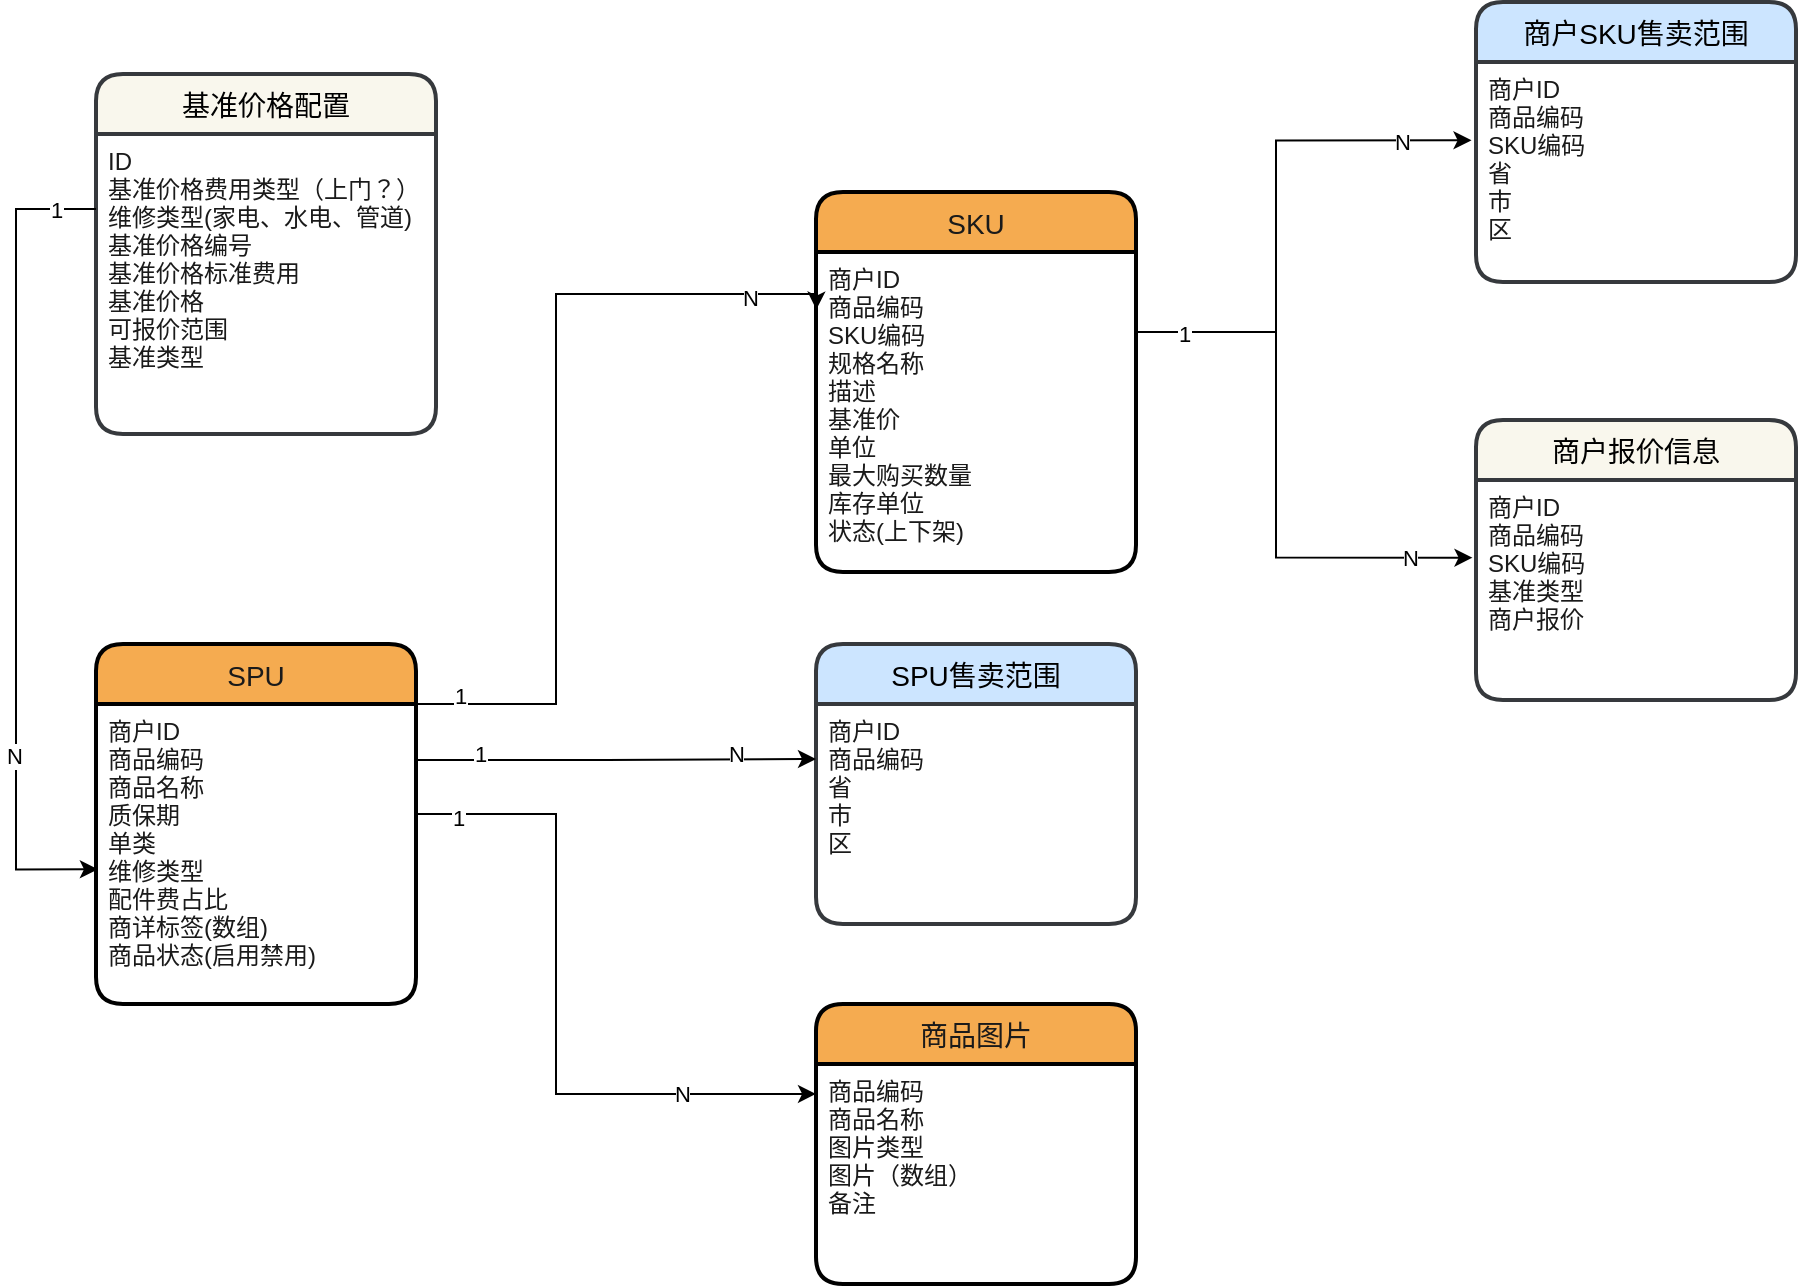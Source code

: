 <mxfile version="20.3.0" type="device" pages="4"><diagram id="4eA18yOJAzaTnLRrQDnt" name="生活服务商品模块设计"><mxGraphModel dx="1865" dy="649" grid="1" gridSize="10" guides="1" tooltips="1" connect="1" arrows="1" fold="1" page="1" pageScale="1" pageWidth="827" pageHeight="1169" math="0" shadow="0"><root><mxCell id="0"/><mxCell id="1" parent="0"/><mxCell id="YLq9Bok6oedn4xh_snuk-3" value="基准价格配置" style="swimlane;childLayout=stackLayout;horizontal=1;startSize=30;horizontalStack=0;rounded=1;fontSize=14;fontStyle=0;strokeWidth=2;resizeParent=0;resizeLast=1;shadow=0;dashed=0;align=center;sketch=0;fillColor=#f9f7ed;movable=1;resizable=1;rotatable=1;deletable=1;editable=1;connectable=1;strokeColor=#36393d;" parent="1" vertex="1"><mxGeometry x="-290" y="560" width="170" height="180" as="geometry"/></mxCell><mxCell id="YLq9Bok6oedn4xh_snuk-4" value="ID&#10;基准价格费用类型（上门？）&#10;维修类型(家电、水电、管道)&#10;基准价格编号&#10;基准价格标准费用&#10;基准价格&#10;可报价范围&#10;基准类型" style="align=left;strokeColor=none;fillColor=none;spacingLeft=4;fontSize=12;verticalAlign=top;resizable=1;rotatable=1;part=1;rounded=0;sketch=0;fontColor=#1A1A1A;movable=1;deletable=1;editable=1;connectable=1;" parent="YLq9Bok6oedn4xh_snuk-3" vertex="1"><mxGeometry y="30" width="170" height="150" as="geometry"/></mxCell><mxCell id="YLq9Bok6oedn4xh_snuk-5" value="SPU售卖范围" style="swimlane;childLayout=stackLayout;horizontal=1;startSize=30;horizontalStack=0;rounded=1;fontSize=14;fontStyle=0;strokeWidth=2;resizeParent=0;resizeLast=1;shadow=0;dashed=0;align=center;sketch=0;fillColor=#cce5ff;movable=1;resizable=1;rotatable=1;deletable=1;editable=1;connectable=1;strokeColor=#36393d;" parent="1" vertex="1"><mxGeometry x="70" y="845" width="160" height="140" as="geometry"/></mxCell><mxCell id="YLq9Bok6oedn4xh_snuk-6" value="商户ID&#10;商品编码&#10;省&#10;市&#10;区&#10;" style="align=left;strokeColor=none;fillColor=none;spacingLeft=4;fontSize=12;verticalAlign=top;resizable=1;rotatable=1;part=1;rounded=0;sketch=0;fontColor=#1A1A1A;movable=1;deletable=1;editable=1;connectable=1;" parent="YLq9Bok6oedn4xh_snuk-5" vertex="1"><mxGeometry y="30" width="160" height="110" as="geometry"/></mxCell><mxCell id="YLq9Bok6oedn4xh_snuk-7" value="商户SKU售卖范围" style="swimlane;childLayout=stackLayout;horizontal=1;startSize=30;horizontalStack=0;rounded=1;fontSize=14;fontStyle=0;strokeWidth=2;resizeParent=0;resizeLast=1;shadow=0;dashed=0;align=center;sketch=0;fillColor=#cce5ff;movable=1;resizable=1;rotatable=1;deletable=1;editable=1;connectable=1;strokeColor=#36393d;" parent="1" vertex="1"><mxGeometry x="400" y="524" width="160" height="140" as="geometry"/></mxCell><mxCell id="YLq9Bok6oedn4xh_snuk-8" value="商户ID&#10;商品编码&#10;SKU编码&#10;省&#10;市&#10;区&#10;" style="align=left;strokeColor=none;fillColor=none;spacingLeft=4;fontSize=12;verticalAlign=top;resizable=1;rotatable=1;part=1;rounded=0;sketch=0;fontColor=#1A1A1A;movable=1;deletable=1;editable=1;connectable=1;" parent="YLq9Bok6oedn4xh_snuk-7" vertex="1"><mxGeometry y="30" width="160" height="110" as="geometry"/></mxCell><mxCell id="YLq9Bok6oedn4xh_snuk-10" value="商户报价信息" style="swimlane;childLayout=stackLayout;horizontal=1;startSize=30;horizontalStack=0;rounded=1;fontSize=14;fontStyle=0;strokeWidth=2;resizeParent=0;resizeLast=1;shadow=0;dashed=0;align=center;sketch=0;fillColor=#f9f7ed;movable=1;resizable=1;rotatable=1;deletable=1;editable=1;connectable=1;strokeColor=#36393d;" parent="1" vertex="1"><mxGeometry x="400" y="733" width="160" height="140" as="geometry"/></mxCell><mxCell id="YLq9Bok6oedn4xh_snuk-11" value="商户ID&#10;商品编码&#10;SKU编码&#10;基准类型 &#10;商户报价" style="align=left;strokeColor=none;fillColor=none;spacingLeft=4;fontSize=12;verticalAlign=top;resizable=1;rotatable=1;part=1;rounded=0;sketch=0;fontColor=#1A1A1A;movable=1;deletable=1;editable=1;connectable=1;" parent="YLq9Bok6oedn4xh_snuk-10" vertex="1"><mxGeometry y="30" width="160" height="110" as="geometry"/></mxCell><mxCell id="YLq9Bok6oedn4xh_snuk-12" value="SKU" style="swimlane;childLayout=stackLayout;horizontal=1;startSize=30;horizontalStack=0;rounded=1;fontSize=14;fontStyle=0;strokeWidth=2;resizeParent=0;resizeLast=1;shadow=0;dashed=0;align=center;sketch=0;fontColor=#1A1A1A;fillColor=#F5AB50;movable=1;resizable=1;rotatable=1;deletable=1;editable=1;connectable=1;" parent="1" vertex="1"><mxGeometry x="70" y="619" width="160" height="190" as="geometry"/></mxCell><mxCell id="YLq9Bok6oedn4xh_snuk-13" value="商户ID&#10;商品编码&#10;SKU编码&#10;规格名称&#10;描述&#10;基准价&#10;单位&#10;最大购买数量&#10;库存单位&#10;状态(上下架)" style="align=left;strokeColor=none;fillColor=none;spacingLeft=4;fontSize=12;verticalAlign=top;resizable=1;rotatable=1;part=1;rounded=0;sketch=0;fontColor=#1A1A1A;movable=1;deletable=1;editable=1;connectable=1;" parent="YLq9Bok6oedn4xh_snuk-12" vertex="1"><mxGeometry y="30" width="160" height="160" as="geometry"/></mxCell><mxCell id="YLq9Bok6oedn4xh_snuk-14" value="SPU" style="swimlane;childLayout=stackLayout;horizontal=1;startSize=30;horizontalStack=0;rounded=1;fontSize=14;fontStyle=0;strokeWidth=2;resizeParent=0;resizeLast=1;shadow=0;dashed=0;align=center;sketch=0;fontColor=#1A1A1A;fillColor=#F5AB50;movable=1;resizable=1;rotatable=1;deletable=1;editable=1;connectable=1;" parent="1" vertex="1"><mxGeometry x="-290" y="845" width="160" height="180" as="geometry"/></mxCell><mxCell id="YLq9Bok6oedn4xh_snuk-15" value="商户ID&#10;商品编码&#10;商品名称&#10;质保期&#10;单类&#10;维修类型&#10;配件费占比&#10;商详标签(数组)&#10;商品状态(启用禁用)" style="align=left;strokeColor=none;fillColor=none;spacingLeft=4;fontSize=12;verticalAlign=top;resizable=1;rotatable=1;part=1;rounded=0;sketch=0;fontColor=#1A1A1A;movable=1;deletable=1;editable=1;connectable=1;" parent="YLq9Bok6oedn4xh_snuk-14" vertex="1"><mxGeometry y="30" width="160" height="150" as="geometry"/></mxCell><mxCell id="YLq9Bok6oedn4xh_snuk-16" value="商品图片" style="swimlane;childLayout=stackLayout;horizontal=1;startSize=30;horizontalStack=0;rounded=1;fontSize=14;fontStyle=0;strokeWidth=2;resizeParent=0;resizeLast=1;shadow=0;dashed=0;align=center;sketch=0;fontColor=#1A1A1A;fillColor=#F5AB50;movable=1;resizable=1;rotatable=1;deletable=1;editable=1;connectable=1;" parent="1" vertex="1"><mxGeometry x="70" y="1025" width="160" height="140" as="geometry"/></mxCell><mxCell id="YLq9Bok6oedn4xh_snuk-17" value="商品编码&#10;商品名称&#10;图片类型&#10;图片（数组）&#10;备注" style="align=left;strokeColor=none;fillColor=none;spacingLeft=4;fontSize=12;verticalAlign=top;resizable=1;rotatable=1;part=1;rounded=0;sketch=0;fontColor=#1A1A1A;movable=1;deletable=1;editable=1;connectable=1;" parent="YLq9Bok6oedn4xh_snuk-16" vertex="1"><mxGeometry y="30" width="160" height="110" as="geometry"/></mxCell><mxCell id="i-9-nmk3uhuRLGRJgmlJ-7" value="1" style="edgeStyle=orthogonalEdgeStyle;rounded=0;orthogonalLoop=1;jettySize=auto;html=1;exitX=0;exitY=0.25;exitDx=0;exitDy=0;entryX=0.006;entryY=0.551;entryDx=0;entryDy=0;entryPerimeter=0;" parent="1" source="YLq9Bok6oedn4xh_snuk-4" target="YLq9Bok6oedn4xh_snuk-15" edge="1"><mxGeometry x="-0.903" relative="1" as="geometry"><Array as="points"><mxPoint x="-330" y="628"/><mxPoint x="-330" y="958"/></Array><mxPoint as="offset"/></mxGeometry></mxCell><mxCell id="i-9-nmk3uhuRLGRJgmlJ-19" value="N" style="edgeLabel;html=1;align=center;verticalAlign=middle;resizable=0;points=[];" parent="i-9-nmk3uhuRLGRJgmlJ-7" vertex="1" connectable="0"><mxGeometry x="0.522" y="-1" relative="1" as="geometry"><mxPoint as="offset"/></mxGeometry></mxCell><mxCell id="i-9-nmk3uhuRLGRJgmlJ-13" style="edgeStyle=orthogonalEdgeStyle;rounded=0;orthogonalLoop=1;jettySize=auto;html=1;exitX=1;exitY=0.25;exitDx=0;exitDy=0;entryX=0;entryY=0.25;entryDx=0;entryDy=0;" parent="1" source="YLq9Bok6oedn4xh_snuk-15" target="YLq9Bok6oedn4xh_snuk-6" edge="1"><mxGeometry relative="1" as="geometry"><Array as="points"><mxPoint x="-130" y="903"/><mxPoint x="-35" y="903"/></Array></mxGeometry></mxCell><mxCell id="i-9-nmk3uhuRLGRJgmlJ-21" value="1" style="edgeLabel;html=1;align=center;verticalAlign=middle;resizable=0;points=[];" parent="i-9-nmk3uhuRLGRJgmlJ-13" vertex="1" connectable="0"><mxGeometry x="-0.61" y="3" relative="1" as="geometry"><mxPoint as="offset"/></mxGeometry></mxCell><mxCell id="i-9-nmk3uhuRLGRJgmlJ-24" value="N" style="edgeLabel;html=1;align=center;verticalAlign=middle;resizable=0;points=[];" parent="i-9-nmk3uhuRLGRJgmlJ-13" vertex="1" connectable="0"><mxGeometry x="0.613" y="3" relative="1" as="geometry"><mxPoint as="offset"/></mxGeometry></mxCell><mxCell id="i-9-nmk3uhuRLGRJgmlJ-14" style="edgeStyle=orthogonalEdgeStyle;rounded=0;orthogonalLoop=1;jettySize=auto;html=1;exitX=1;exitY=0.25;exitDx=0;exitDy=0;entryX=0;entryY=0.136;entryDx=0;entryDy=0;entryPerimeter=0;" parent="1" source="YLq9Bok6oedn4xh_snuk-15" target="YLq9Bok6oedn4xh_snuk-17" edge="1"><mxGeometry relative="1" as="geometry"><mxPoint x="20" y="1070" as="targetPoint"/><Array as="points"><mxPoint x="-130" y="930"/><mxPoint x="-60" y="930"/><mxPoint x="-60" y="1070"/></Array></mxGeometry></mxCell><mxCell id="i-9-nmk3uhuRLGRJgmlJ-22" value="1" style="edgeLabel;html=1;align=center;verticalAlign=middle;resizable=0;points=[];" parent="i-9-nmk3uhuRLGRJgmlJ-14" vertex="1" connectable="0"><mxGeometry x="-0.786" y="-2" relative="1" as="geometry"><mxPoint as="offset"/></mxGeometry></mxCell><mxCell id="i-9-nmk3uhuRLGRJgmlJ-25" value="N" style="edgeLabel;html=1;align=center;verticalAlign=middle;resizable=0;points=[];" parent="i-9-nmk3uhuRLGRJgmlJ-14" vertex="1" connectable="0"><mxGeometry x="0.75" relative="1" as="geometry"><mxPoint x="-23" as="offset"/></mxGeometry></mxCell><mxCell id="i-9-nmk3uhuRLGRJgmlJ-15" style="edgeStyle=orthogonalEdgeStyle;rounded=0;orthogonalLoop=1;jettySize=auto;html=1;exitX=1;exitY=0;exitDx=0;exitDy=0;entryX=0.001;entryY=0.18;entryDx=0;entryDy=0;entryPerimeter=0;" parent="1" source="YLq9Bok6oedn4xh_snuk-15" target="YLq9Bok6oedn4xh_snuk-13" edge="1"><mxGeometry relative="1" as="geometry"><Array as="points"><mxPoint x="-60" y="875"/><mxPoint x="-60" y="670"/><mxPoint x="70" y="670"/></Array></mxGeometry></mxCell><mxCell id="i-9-nmk3uhuRLGRJgmlJ-20" value="1" style="edgeLabel;html=1;align=center;verticalAlign=middle;resizable=0;points=[];" parent="i-9-nmk3uhuRLGRJgmlJ-15" vertex="1" connectable="0"><mxGeometry x="-0.895" y="4" relative="1" as="geometry"><mxPoint as="offset"/></mxGeometry></mxCell><mxCell id="i-9-nmk3uhuRLGRJgmlJ-23" value="N" style="edgeLabel;html=1;align=center;verticalAlign=middle;resizable=0;points=[];" parent="i-9-nmk3uhuRLGRJgmlJ-15" vertex="1" connectable="0"><mxGeometry x="0.799" y="-2" relative="1" as="geometry"><mxPoint as="offset"/></mxGeometry></mxCell><mxCell id="i-9-nmk3uhuRLGRJgmlJ-16" style="edgeStyle=orthogonalEdgeStyle;rounded=0;orthogonalLoop=1;jettySize=auto;html=1;exitX=1;exitY=0.25;exitDx=0;exitDy=0;entryX=-0.014;entryY=0.356;entryDx=0;entryDy=0;entryPerimeter=0;" parent="1" source="YLq9Bok6oedn4xh_snuk-13" target="YLq9Bok6oedn4xh_snuk-8" edge="1"><mxGeometry relative="1" as="geometry"><Array as="points"><mxPoint x="300" y="689"/><mxPoint x="300" y="594"/></Array></mxGeometry></mxCell><mxCell id="i-9-nmk3uhuRLGRJgmlJ-27" value="N" style="edgeLabel;html=1;align=center;verticalAlign=middle;resizable=0;points=[];" parent="i-9-nmk3uhuRLGRJgmlJ-16" vertex="1" connectable="0"><mxGeometry x="0.739" y="-1" relative="1" as="geometry"><mxPoint as="offset"/></mxGeometry></mxCell><mxCell id="i-9-nmk3uhuRLGRJgmlJ-18" style="edgeStyle=orthogonalEdgeStyle;rounded=0;orthogonalLoop=1;jettySize=auto;html=1;exitX=1;exitY=0.25;exitDx=0;exitDy=0;entryX=-0.011;entryY=0.353;entryDx=0;entryDy=0;entryPerimeter=0;" parent="1" source="YLq9Bok6oedn4xh_snuk-13" target="YLq9Bok6oedn4xh_snuk-11" edge="1"><mxGeometry relative="1" as="geometry"><Array as="points"><mxPoint x="300" y="689"/><mxPoint x="300" y="802"/></Array></mxGeometry></mxCell><mxCell id="i-9-nmk3uhuRLGRJgmlJ-26" value="1" style="edgeLabel;html=1;align=center;verticalAlign=middle;resizable=0;points=[];" parent="i-9-nmk3uhuRLGRJgmlJ-18" vertex="1" connectable="0"><mxGeometry x="-0.834" y="-1" relative="1" as="geometry"><mxPoint as="offset"/></mxGeometry></mxCell><mxCell id="i-9-nmk3uhuRLGRJgmlJ-28" value="N" style="edgeLabel;html=1;align=center;verticalAlign=middle;resizable=0;points=[];" parent="i-9-nmk3uhuRLGRJgmlJ-18" vertex="1" connectable="0"><mxGeometry x="0.78" relative="1" as="geometry"><mxPoint as="offset"/></mxGeometry></mxCell></root></mxGraphModel></diagram><diagram id="y1qOaA6OJ1FWMhyrmOLN" name="生活服务-维修商品模型"><mxGraphModel dx="1865" dy="649" grid="1" gridSize="10" guides="1" tooltips="1" connect="1" arrows="1" fold="1" page="1" pageScale="1" pageWidth="827" pageHeight="1169" math="0" shadow="0"><root><mxCell id="AGlDrNTDwL8s45p533-H-0"/><mxCell id="AGlDrNTDwL8s45p533-H-1" parent="AGlDrNTDwL8s45p533-H-0"/><mxCell id="F3sWyR2he8K5u00s9LFZ-28" value="" style="rounded=0;whiteSpace=wrap;html=1;fillColor=#eeeeee;strokeColor=#36393d;" parent="AGlDrNTDwL8s45p533-H-1" vertex="1"><mxGeometry x="-150" y="760" width="990" height="540" as="geometry"/></mxCell><mxCell id="F3sWyR2he8K5u00s9LFZ-24" value="" style="rounded=1;whiteSpace=wrap;html=1;fillColor=#d5e8d4;strokeColor=#82b366;" parent="AGlDrNTDwL8s45p533-H-1" vertex="1"><mxGeometry x="580" y="810" width="220" height="460" as="geometry"/></mxCell><mxCell id="F3sWyR2he8K5u00s9LFZ-23" value="" style="rounded=1;whiteSpace=wrap;html=1;fillColor=#dae8fc;strokeColor=#6c8ebf;" parent="AGlDrNTDwL8s45p533-H-1" vertex="1"><mxGeometry x="-100" y="1070" width="650" height="200" as="geometry"/></mxCell><mxCell id="F3sWyR2he8K5u00s9LFZ-22" value="" style="rounded=1;whiteSpace=wrap;html=1;fillColor=#ffe6cc;strokeColor=#d79b00;arcSize=11;" parent="AGlDrNTDwL8s45p533-H-1" vertex="1"><mxGeometry x="-100" y="810" width="650" height="240" as="geometry"/></mxCell><mxCell id="F3sWyR2he8K5u00s9LFZ-0" value="基准价格配置" style="swimlane;childLayout=stackLayout;horizontal=1;startSize=30;horizontalStack=0;rounded=1;fontSize=14;fontStyle=0;strokeWidth=2;resizeParent=0;resizeLast=1;shadow=0;dashed=0;align=center;sketch=0;fillColor=#f9f7ed;movable=1;resizable=1;rotatable=1;deletable=1;editable=1;connectable=1;strokeColor=#36393d;" parent="AGlDrNTDwL8s45p533-H-1" vertex="1"><mxGeometry x="610" y="860" width="170" height="180" as="geometry"/></mxCell><mxCell id="F3sWyR2he8K5u00s9LFZ-1" value="ID&#10;基准价格费用类型（上门）&#10;维修类型(家电、水电、管道)&#10;基准价格编号&#10;基准价格标准费用&#10;基准价格&#10;可报价范围&#10;基准类型" style="align=left;strokeColor=none;fillColor=none;spacingLeft=4;fontSize=12;verticalAlign=top;resizable=1;rotatable=1;part=1;rounded=0;sketch=0;fontColor=#1A1A1A;movable=1;deletable=1;editable=1;connectable=1;" parent="F3sWyR2he8K5u00s9LFZ-0" vertex="1"><mxGeometry y="30" width="170" height="150" as="geometry"/></mxCell><mxCell id="F3sWyR2he8K5u00s9LFZ-2" value="SPU售卖范围" style="swimlane;childLayout=stackLayout;horizontal=1;startSize=30;horizontalStack=0;rounded=1;fontSize=14;fontStyle=0;strokeWidth=2;resizeParent=0;resizeLast=1;shadow=0;dashed=0;align=center;sketch=0;fillColor=#cce5ff;movable=1;resizable=1;rotatable=1;deletable=1;editable=1;connectable=1;strokeColor=#36393d;" parent="AGlDrNTDwL8s45p533-H-1" vertex="1"><mxGeometry x="30" y="1100" width="160" height="140" as="geometry"/></mxCell><mxCell id="F3sWyR2he8K5u00s9LFZ-3" value="商户ID&#10;商品编码&#10;省&#10;市&#10;区&#10;" style="align=left;strokeColor=none;fillColor=none;spacingLeft=4;fontSize=12;verticalAlign=top;resizable=1;rotatable=1;part=1;rounded=0;sketch=0;fontColor=#1A1A1A;movable=1;deletable=1;editable=1;connectable=1;" parent="F3sWyR2he8K5u00s9LFZ-2" vertex="1"><mxGeometry y="30" width="160" height="110" as="geometry"/></mxCell><mxCell id="F3sWyR2he8K5u00s9LFZ-4" value="商户SKU售卖范围" style="swimlane;childLayout=stackLayout;horizontal=1;startSize=30;horizontalStack=0;rounded=1;fontSize=14;fontStyle=0;strokeWidth=2;resizeParent=0;resizeLast=1;shadow=0;dashed=0;align=center;sketch=0;fillColor=#cce5ff;movable=1;resizable=1;rotatable=1;deletable=1;editable=1;connectable=1;strokeColor=#36393d;" parent="AGlDrNTDwL8s45p533-H-1" vertex="1"><mxGeometry x="280" y="1100" width="160" height="140" as="geometry"/></mxCell><mxCell id="F3sWyR2he8K5u00s9LFZ-5" value="商户ID&#10;商品编码&#10;SKU编码&#10;省&#10;市&#10;区&#10;" style="align=left;strokeColor=none;fillColor=none;spacingLeft=4;fontSize=12;verticalAlign=top;resizable=1;rotatable=1;part=1;rounded=0;sketch=0;fontColor=#1A1A1A;movable=1;deletable=1;editable=1;connectable=1;" parent="F3sWyR2he8K5u00s9LFZ-4" vertex="1"><mxGeometry y="30" width="160" height="110" as="geometry"/></mxCell><mxCell id="F3sWyR2he8K5u00s9LFZ-6" value="商户报价信息" style="swimlane;childLayout=stackLayout;horizontal=1;startSize=30;horizontalStack=0;rounded=1;fontSize=14;fontStyle=0;strokeWidth=2;resizeParent=0;resizeLast=1;shadow=0;dashed=0;align=center;sketch=0;fillColor=#f9f7ed;movable=1;resizable=1;rotatable=1;deletable=1;editable=1;connectable=1;strokeColor=#36393d;" parent="AGlDrNTDwL8s45p533-H-1" vertex="1"><mxGeometry x="610" y="1090" width="160" height="140" as="geometry"/></mxCell><mxCell id="F3sWyR2he8K5u00s9LFZ-7" value="商户ID&#10;商品编码&#10;SKU编码&#10;基准类型 &#10;商户报价" style="align=left;strokeColor=none;fillColor=none;spacingLeft=4;fontSize=12;verticalAlign=top;resizable=1;rotatable=1;part=1;rounded=0;sketch=0;fontColor=#1A1A1A;movable=1;deletable=1;editable=1;connectable=1;" parent="F3sWyR2he8K5u00s9LFZ-6" vertex="1"><mxGeometry y="30" width="160" height="110" as="geometry"/></mxCell><mxCell id="F3sWyR2he8K5u00s9LFZ-8" value="SKU" style="swimlane;childLayout=stackLayout;horizontal=1;startSize=30;horizontalStack=0;rounded=1;fontSize=14;fontStyle=0;strokeWidth=2;resizeParent=0;resizeLast=1;shadow=0;dashed=0;align=center;sketch=0;fontColor=#1A1A1A;fillColor=#F5AB50;movable=1;resizable=1;rotatable=1;deletable=1;editable=1;connectable=1;" parent="AGlDrNTDwL8s45p533-H-1" vertex="1"><mxGeometry x="170" y="845" width="160" height="190" as="geometry"/></mxCell><mxCell id="F3sWyR2he8K5u00s9LFZ-9" value="商户ID&#10;商品编码&#10;SKU编码&#10;规格名称&#10;描述&#10;基准价&#10;单位&#10;最大购买数量&#10;库存单位&#10;状态(上下架)" style="align=left;strokeColor=none;fillColor=none;spacingLeft=4;fontSize=12;verticalAlign=top;resizable=1;rotatable=1;part=1;rounded=0;sketch=0;fontColor=#1A1A1A;movable=1;deletable=1;editable=1;connectable=1;" parent="F3sWyR2he8K5u00s9LFZ-8" vertex="1"><mxGeometry y="30" width="160" height="160" as="geometry"/></mxCell><mxCell id="F3sWyR2he8K5u00s9LFZ-10" value="SPU" style="swimlane;childLayout=stackLayout;horizontal=1;startSize=30;horizontalStack=0;rounded=1;fontSize=14;fontStyle=0;strokeWidth=2;resizeParent=0;resizeLast=1;shadow=0;dashed=0;align=center;sketch=0;fontColor=#1A1A1A;fillColor=#F5AB50;movable=1;resizable=1;rotatable=1;deletable=1;editable=1;connectable=1;" parent="AGlDrNTDwL8s45p533-H-1" vertex="1"><mxGeometry x="-50" y="845" width="160" height="180" as="geometry"/></mxCell><mxCell id="F3sWyR2he8K5u00s9LFZ-11" value="商户ID&#10;商品编码&#10;商品名称&#10;质保期&#10;单类&#10;维修类型&#10;配件费占比&#10;商详标签(数组)&#10;商品状态(启用禁用)" style="align=left;strokeColor=none;fillColor=none;spacingLeft=4;fontSize=12;verticalAlign=top;resizable=1;rotatable=1;part=1;rounded=0;sketch=0;fontColor=#1A1A1A;movable=1;deletable=1;editable=1;connectable=1;" parent="F3sWyR2he8K5u00s9LFZ-10" vertex="1"><mxGeometry y="30" width="160" height="150" as="geometry"/></mxCell><mxCell id="F3sWyR2he8K5u00s9LFZ-12" value="商品图片" style="swimlane;childLayout=stackLayout;horizontal=1;startSize=30;horizontalStack=0;rounded=1;fontSize=14;fontStyle=0;strokeWidth=2;resizeParent=0;resizeLast=1;shadow=0;dashed=0;align=center;sketch=0;fontColor=#1A1A1A;fillColor=#F5AB50;movable=1;resizable=1;rotatable=1;deletable=1;editable=1;connectable=1;" parent="AGlDrNTDwL8s45p533-H-1" vertex="1"><mxGeometry x="370" y="845" width="160" height="140" as="geometry"/></mxCell><mxCell id="F3sWyR2he8K5u00s9LFZ-13" value="商品编码&#10;商品名称&#10;图片类型&#10;图片（数组）&#10;备注" style="align=left;strokeColor=none;fillColor=none;spacingLeft=4;fontSize=12;verticalAlign=top;resizable=1;rotatable=1;part=1;rounded=0;sketch=0;fontColor=#1A1A1A;movable=1;deletable=1;editable=1;connectable=1;" parent="F3sWyR2he8K5u00s9LFZ-12" vertex="1"><mxGeometry y="30" width="160" height="110" as="geometry"/></mxCell><mxCell id="F3sWyR2he8K5u00s9LFZ-25" value="商品基础信息" style="text;html=1;strokeColor=none;fillColor=none;align=center;verticalAlign=middle;whiteSpace=wrap;rounded=0;" parent="AGlDrNTDwL8s45p533-H-1" vertex="1"><mxGeometry x="-93" y="810" width="80" height="30" as="geometry"/></mxCell><mxCell id="F3sWyR2he8K5u00s9LFZ-26" value="售卖范围" style="text;html=1;strokeColor=none;fillColor=none;align=center;verticalAlign=middle;whiteSpace=wrap;rounded=0;" parent="AGlDrNTDwL8s45p533-H-1" vertex="1"><mxGeometry x="-103" y="1070" width="80" height="30" as="geometry"/></mxCell><mxCell id="F3sWyR2he8K5u00s9LFZ-27" value="价格配置" style="text;html=1;strokeColor=none;fillColor=none;align=center;verticalAlign=middle;whiteSpace=wrap;rounded=0;" parent="AGlDrNTDwL8s45p533-H-1" vertex="1"><mxGeometry x="587" y="810" width="60" height="30" as="geometry"/></mxCell><mxCell id="F3sWyR2he8K5u00s9LFZ-29" value="商品模型" style="text;html=1;strokeColor=none;fillColor=none;align=center;verticalAlign=middle;whiteSpace=wrap;rounded=0;" parent="AGlDrNTDwL8s45p533-H-1" vertex="1"><mxGeometry x="-150" y="760" width="60" height="30" as="geometry"/></mxCell></root></mxGraphModel></diagram><diagram id="x-HT5QFHhMKOYyA5jxYp" name="生活服务维修商品履约流程"><mxGraphModel dx="1865" dy="649" grid="1" gridSize="10" guides="1" tooltips="1" connect="1" arrows="1" fold="1" page="1" pageScale="1" pageWidth="827" pageHeight="1169" math="0" shadow="0"><root><mxCell id="tQ4ZKSuIJCBo2D3KQBdi-0"/><mxCell id="tQ4ZKSuIJCBo2D3KQBdi-1" parent="tQ4ZKSuIJCBo2D3KQBdi-0"/><mxCell id="amczDBJS3TkrLWxoWUBy-0" value="" style="rounded=1;whiteSpace=wrap;html=1;arcSize=7;fillColor=#eeeeee;strokeColor=#FFB570;movable=1;resizable=1;rotatable=1;deletable=1;editable=1;connectable=1;strokeWidth=2;" parent="tQ4ZKSuIJCBo2D3KQBdi-1" vertex="1"><mxGeometry x="-70" y="300" width="980" height="540" as="geometry"/></mxCell><mxCell id="amczDBJS3TkrLWxoWUBy-1" value="商户报价" style="shape=step;perimeter=stepPerimeter;fixedSize=1;points=[];movable=1;resizable=1;rotatable=1;deletable=1;editable=1;connectable=1;" parent="tQ4ZKSuIJCBo2D3KQBdi-1" vertex="1"><mxGeometry x="389" y="413" width="111" height="47" as="geometry"/></mxCell><mxCell id="amczDBJS3TkrLWxoWUBy-6" value="运营配置" style="shape=step;perimeter=stepPerimeter;fixedSize=1;points=[];movable=1;resizable=1;rotatable=1;deletable=1;editable=1;connectable=1;" parent="tQ4ZKSuIJCBo2D3KQBdi-1" vertex="1"><mxGeometry x="97.75" y="412" width="232.25" height="47" as="geometry"/></mxCell><mxCell id="amczDBJS3TkrLWxoWUBy-7" value="阶段" style="rounded=0;whiteSpace=wrap;html=1;strokeColor=none;strokeWidth=2;fillColor=#84DBAF;fontColor=#FEFFF5;fontStyle=1;movable=1;resizable=1;rotatable=1;deletable=1;editable=1;connectable=1;" parent="tQ4ZKSuIJCBo2D3KQBdi-1" vertex="1"><mxGeometry x="-40" y="412" width="100" height="48" as="geometry"/></mxCell><mxCell id="amczDBJS3TkrLWxoWUBy-8" value="行为" style="rounded=0;whiteSpace=wrap;html=1;strokeColor=none;strokeWidth=2;fillColor=#84DBAF;fontColor=#FEFFF5;fontStyle=1;movable=1;resizable=1;rotatable=1;deletable=1;editable=1;connectable=1;" parent="tQ4ZKSuIJCBo2D3KQBdi-1" vertex="1"><mxGeometry x="-40" y="580.5" width="100" height="48" as="geometry"/></mxCell><mxCell id="amczDBJS3TkrLWxoWUBy-9" value="触达点" style="rounded=0;whiteSpace=wrap;html=1;strokeColor=none;strokeWidth=2;fillColor=#84DBAF;fontColor=#FEFFF5;fontStyle=1;movable=1;resizable=1;rotatable=1;deletable=1;editable=1;connectable=1;" parent="tQ4ZKSuIJCBo2D3KQBdi-1" vertex="1"><mxGeometry x="-40" y="744" width="100" height="48" as="geometry"/></mxCell><mxCell id="amczDBJS3TkrLWxoWUBy-11" value="C端展示" style="shape=step;perimeter=stepPerimeter;fixedSize=1;points=[];movable=1;resizable=1;rotatable=1;deletable=1;editable=1;connectable=1;" parent="tQ4ZKSuIJCBo2D3KQBdi-1" vertex="1"><mxGeometry x="581" y="413" width="249" height="47" as="geometry"/></mxCell><mxCell id="amczDBJS3TkrLWxoWUBy-45" value="OP后台/维修商品管理" style="rounded=0;whiteSpace=wrap;html=1;fontColor=#000000;strokeColor=#FFCC99;strokeWidth=2;fillColor=none;gradientColor=none;movable=1;resizable=1;rotatable=1;deletable=1;editable=1;connectable=1;" parent="tQ4ZKSuIJCBo2D3KQBdi-1" vertex="1"><mxGeometry x="87" y="744" width="253" height="46" as="geometry"/></mxCell><mxCell id="amczDBJS3TkrLWxoWUBy-46" value="商户后台/商品管理" style="rounded=0;whiteSpace=wrap;html=1;fontColor=#000000;strokeColor=#FFCC99;strokeWidth=2;fillColor=none;gradientColor=none;movable=1;resizable=1;rotatable=1;deletable=1;editable=1;connectable=1;" parent="tQ4ZKSuIJCBo2D3KQBdi-1" vertex="1"><mxGeometry x="370" y="744" width="170" height="46" as="geometry"/></mxCell><mxCell id="amczDBJS3TkrLWxoWUBy-47" value="丰巢智能柜小程序/生活服务/导购页/详情页" style="rounded=0;whiteSpace=wrap;html=1;fontColor=#000000;strokeColor=#FFCC99;strokeWidth=2;fillColor=none;gradientColor=none;movable=1;resizable=1;rotatable=1;deletable=1;editable=1;connectable=1;" parent="tQ4ZKSuIJCBo2D3KQBdi-1" vertex="1"><mxGeometry x="607.5" y="744" width="200" height="46" as="geometry"/></mxCell><mxCell id="amczDBJS3TkrLWxoWUBy-49" value="生活服务商品主流程" style="text;html=1;strokeColor=none;fillColor=none;align=center;verticalAlign=middle;whiteSpace=wrap;rounded=0;fontColor=#000000;fontSize=21;movable=1;resizable=1;rotatable=1;deletable=1;editable=1;connectable=1;" parent="tQ4ZKSuIJCBo2D3KQBdi-1" vertex="1"><mxGeometry x="282" y="320" width="310" height="40" as="geometry"/></mxCell><mxCell id="amczDBJS3TkrLWxoWUBy-77" style="edgeStyle=orthogonalEdgeStyle;rounded=0;orthogonalLoop=1;jettySize=auto;html=1;exitX=0.5;exitY=1;exitDx=0;exitDy=0;entryX=0.5;entryY=0;entryDx=0;entryDy=0;strokeWidth=2;strokeColor=#FFB570;" parent="tQ4ZKSuIJCBo2D3KQBdi-1" source="amczDBJS3TkrLWxoWUBy-51" target="amczDBJS3TkrLWxoWUBy-74" edge="1"><mxGeometry relative="1" as="geometry"/></mxCell><mxCell id="amczDBJS3TkrLWxoWUBy-51" value="商家SKU报价范围设置" style="rounded=0;whiteSpace=wrap;html=1;fontColor=#000000;strokeColor=#FFCC99;strokeWidth=2;fillColor=none;gradientColor=none;movable=1;resizable=1;rotatable=1;deletable=1;editable=1;connectable=1;" parent="tQ4ZKSuIJCBo2D3KQBdi-1" vertex="1"><mxGeometry x="400" y="508.5" width="90" height="39.5" as="geometry"/></mxCell><mxCell id="amczDBJS3TkrLWxoWUBy-59" value="商家SPU可售范围设置" style="rounded=0;whiteSpace=wrap;html=1;fontColor=#000000;strokeColor=#FFCC99;strokeWidth=2;fillColor=none;gradientColor=none;movable=1;resizable=1;rotatable=1;deletable=1;editable=1;connectable=1;" parent="tQ4ZKSuIJCBo2D3KQBdi-1" vertex="1"><mxGeometry x="250" y="670" width="90" height="39.5" as="geometry"/></mxCell><mxCell id="amczDBJS3TkrLWxoWUBy-73" style="edgeStyle=orthogonalEdgeStyle;rounded=0;orthogonalLoop=1;jettySize=auto;html=1;exitX=0.5;exitY=1;exitDx=0;exitDy=0;entryX=0.5;entryY=0;entryDx=0;entryDy=0;strokeWidth=2;strokeColor=#FFB570;" parent="tQ4ZKSuIJCBo2D3KQBdi-1" source="amczDBJS3TkrLWxoWUBy-66" target="amczDBJS3TkrLWxoWUBy-70" edge="1"><mxGeometry relative="1" as="geometry"/></mxCell><mxCell id="amczDBJS3TkrLWxoWUBy-66" value="sku配置" style="rounded=0;whiteSpace=wrap;html=1;fontColor=#000000;strokeColor=#FFCC99;strokeWidth=2;fillColor=none;gradientColor=none;movable=1;resizable=1;rotatable=1;deletable=1;editable=1;connectable=1;" parent="tQ4ZKSuIJCBo2D3KQBdi-1" vertex="1"><mxGeometry x="250" y="502.5" width="90" height="39.5" as="geometry"/></mxCell><mxCell id="amczDBJS3TkrLWxoWUBy-69" style="edgeStyle=orthogonalEdgeStyle;rounded=0;orthogonalLoop=1;jettySize=auto;html=1;exitX=0.5;exitY=1;exitDx=0;exitDy=0;entryX=0.5;entryY=0;entryDx=0;entryDy=0;strokeColor=#FFCE9F;strokeWidth=2;" parent="tQ4ZKSuIJCBo2D3KQBdi-1" source="amczDBJS3TkrLWxoWUBy-67" target="amczDBJS3TkrLWxoWUBy-68" edge="1"><mxGeometry relative="1" as="geometry"/></mxCell><mxCell id="amczDBJS3TkrLWxoWUBy-67" value="SPU基础属性配置" style="rounded=0;whiteSpace=wrap;html=1;fontColor=#000000;strokeColor=#FFCC99;strokeWidth=2;fillColor=none;gradientColor=none;movable=1;resizable=1;rotatable=1;deletable=1;editable=1;connectable=1;" parent="tQ4ZKSuIJCBo2D3KQBdi-1" vertex="1"><mxGeometry x="120" y="502.5" width="90" height="39.5" as="geometry"/></mxCell><mxCell id="amczDBJS3TkrLWxoWUBy-71" style="edgeStyle=orthogonalEdgeStyle;rounded=0;orthogonalLoop=1;jettySize=auto;html=1;strokeWidth=2;strokeColor=#FFB570;" parent="tQ4ZKSuIJCBo2D3KQBdi-1" source="amczDBJS3TkrLWxoWUBy-68" target="amczDBJS3TkrLWxoWUBy-70" edge="1"><mxGeometry relative="1" as="geometry"/></mxCell><mxCell id="amczDBJS3TkrLWxoWUBy-68" value="SPU服务费用配置" style="rounded=0;whiteSpace=wrap;html=1;fontColor=#000000;strokeColor=#FFCC99;strokeWidth=2;fillColor=none;gradientColor=none;movable=1;resizable=1;rotatable=1;deletable=1;editable=1;connectable=1;" parent="tQ4ZKSuIJCBo2D3KQBdi-1" vertex="1"><mxGeometry x="120" y="585" width="90" height="39.5" as="geometry"/></mxCell><mxCell id="amczDBJS3TkrLWxoWUBy-90" style="edgeStyle=orthogonalEdgeStyle;rounded=0;orthogonalLoop=1;jettySize=auto;html=1;exitX=0.5;exitY=1;exitDx=0;exitDy=0;entryX=0.5;entryY=0;entryDx=0;entryDy=0;strokeWidth=2;strokeColor=#FFB570;" parent="tQ4ZKSuIJCBo2D3KQBdi-1" source="amczDBJS3TkrLWxoWUBy-70" target="amczDBJS3TkrLWxoWUBy-59" edge="1"><mxGeometry relative="1" as="geometry"/></mxCell><mxCell id="amczDBJS3TkrLWxoWUBy-70" value="绑定" style="rounded=0;whiteSpace=wrap;html=1;fontColor=#000000;strokeColor=#FFCC99;strokeWidth=2;fillColor=none;gradientColor=none;movable=1;resizable=1;rotatable=1;deletable=1;editable=1;connectable=1;" parent="tQ4ZKSuIJCBo2D3KQBdi-1" vertex="1"><mxGeometry x="250" y="585" width="90" height="39.5" as="geometry"/></mxCell><mxCell id="amczDBJS3TkrLWxoWUBy-93" style="edgeStyle=orthogonalEdgeStyle;rounded=0;orthogonalLoop=1;jettySize=auto;html=1;exitX=0.5;exitY=1;exitDx=0;exitDy=0;entryX=0.5;entryY=0;entryDx=0;entryDy=0;strokeColor=#FFB570;strokeWidth=2;" parent="tQ4ZKSuIJCBo2D3KQBdi-1" source="amczDBJS3TkrLWxoWUBy-74" target="amczDBJS3TkrLWxoWUBy-92" edge="1"><mxGeometry relative="1" as="geometry"/></mxCell><mxCell id="amczDBJS3TkrLWxoWUBy-74" value="商品报价" style="rounded=0;whiteSpace=wrap;html=1;fontColor=#000000;strokeColor=#FFCC99;strokeWidth=2;fillColor=none;gradientColor=none;movable=1;resizable=1;rotatable=1;deletable=1;editable=1;connectable=1;" parent="tQ4ZKSuIJCBo2D3KQBdi-1" vertex="1"><mxGeometry x="400" y="588" width="90" height="39.5" as="geometry"/></mxCell><mxCell id="amczDBJS3TkrLWxoWUBy-85" style="edgeStyle=orthogonalEdgeStyle;rounded=0;orthogonalLoop=1;jettySize=auto;html=1;exitX=0.5;exitY=1;exitDx=0;exitDy=0;entryX=0.5;entryY=0;entryDx=0;entryDy=0;strokeWidth=2;strokeColor=#FFB570;" parent="tQ4ZKSuIJCBo2D3KQBdi-1" source="amczDBJS3TkrLWxoWUBy-79" target="amczDBJS3TkrLWxoWUBy-82" edge="1"><mxGeometry relative="1" as="geometry"/></mxCell><mxCell id="amczDBJS3TkrLWxoWUBy-79" value="类目筛选" style="rounded=0;whiteSpace=wrap;html=1;fontColor=#000000;strokeColor=#FFCC99;strokeWidth=2;fillColor=none;gradientColor=none;movable=1;resizable=1;rotatable=1;deletable=1;editable=1;connectable=1;" parent="tQ4ZKSuIJCBo2D3KQBdi-1" vertex="1"><mxGeometry x="592" y="502.5" width="90" height="39.5" as="geometry"/></mxCell><mxCell id="amczDBJS3TkrLWxoWUBy-87" style="edgeStyle=orthogonalEdgeStyle;rounded=0;orthogonalLoop=1;jettySize=auto;html=1;exitX=1;exitY=0.5;exitDx=0;exitDy=0;entryX=0;entryY=0.5;entryDx=0;entryDy=0;strokeWidth=2;strokeColor=#FFB570;" parent="tQ4ZKSuIJCBo2D3KQBdi-1" source="amczDBJS3TkrLWxoWUBy-80" target="amczDBJS3TkrLWxoWUBy-81" edge="1"><mxGeometry relative="1" as="geometry"/></mxCell><mxCell id="amczDBJS3TkrLWxoWUBy-80" value="SPU列表" style="rounded=0;whiteSpace=wrap;html=1;fontColor=#000000;strokeColor=#FFCC99;strokeWidth=2;fillColor=none;gradientColor=none;movable=1;resizable=1;rotatable=1;deletable=1;editable=1;connectable=1;" parent="tQ4ZKSuIJCBo2D3KQBdi-1" vertex="1"><mxGeometry x="592" y="650" width="90" height="39.5" as="geometry"/></mxCell><mxCell id="amczDBJS3TkrLWxoWUBy-88" style="edgeStyle=orthogonalEdgeStyle;rounded=0;orthogonalLoop=1;jettySize=auto;html=1;exitX=0.5;exitY=1;exitDx=0;exitDy=0;entryX=0.5;entryY=0;entryDx=0;entryDy=0;strokeWidth=2;strokeColor=#FFB570;" parent="tQ4ZKSuIJCBo2D3KQBdi-1" source="amczDBJS3TkrLWxoWUBy-81" target="amczDBJS3TkrLWxoWUBy-83" edge="1"><mxGeometry relative="1" as="geometry"/></mxCell><mxCell id="amczDBJS3TkrLWxoWUBy-81" value="规格选择" style="rounded=0;whiteSpace=wrap;html=1;fontColor=#000000;strokeColor=#FFCC99;strokeWidth=2;fillColor=none;gradientColor=none;movable=1;resizable=1;rotatable=1;deletable=1;editable=1;connectable=1;" parent="tQ4ZKSuIJCBo2D3KQBdi-1" vertex="1"><mxGeometry x="744" y="502.5" width="90" height="39.5" as="geometry"/></mxCell><mxCell id="amczDBJS3TkrLWxoWUBy-86" style="edgeStyle=orthogonalEdgeStyle;rounded=0;orthogonalLoop=1;jettySize=auto;html=1;exitX=0.5;exitY=1;exitDx=0;exitDy=0;entryX=0.5;entryY=0;entryDx=0;entryDy=0;strokeWidth=2;strokeColor=#FFB570;" parent="tQ4ZKSuIJCBo2D3KQBdi-1" source="amczDBJS3TkrLWxoWUBy-82" target="amczDBJS3TkrLWxoWUBy-80" edge="1"><mxGeometry relative="1" as="geometry"/></mxCell><mxCell id="amczDBJS3TkrLWxoWUBy-82" value="地理位置匹配" style="rounded=0;whiteSpace=wrap;html=1;fontColor=#000000;strokeColor=#FFCC99;strokeWidth=2;fillColor=none;gradientColor=none;movable=1;resizable=1;rotatable=1;deletable=1;editable=1;connectable=1;" parent="tQ4ZKSuIJCBo2D3KQBdi-1" vertex="1"><mxGeometry x="592" y="570" width="90" height="39.5" as="geometry"/></mxCell><mxCell id="amczDBJS3TkrLWxoWUBy-89" style="edgeStyle=orthogonalEdgeStyle;rounded=0;orthogonalLoop=1;jettySize=auto;html=1;exitX=0.5;exitY=1;exitDx=0;exitDy=0;entryX=0.5;entryY=0;entryDx=0;entryDy=0;strokeWidth=2;strokeColor=#FFB570;" parent="tQ4ZKSuIJCBo2D3KQBdi-1" source="amczDBJS3TkrLWxoWUBy-83" target="amczDBJS3TkrLWxoWUBy-84" edge="1"><mxGeometry relative="1" as="geometry"/></mxCell><mxCell id="amczDBJS3TkrLWxoWUBy-83" value="供应商选择" style="rounded=0;whiteSpace=wrap;html=1;fontColor=#000000;strokeColor=#FFCC99;strokeWidth=2;fillColor=none;gradientColor=none;movable=1;resizable=1;rotatable=1;deletable=1;editable=1;connectable=1;" parent="tQ4ZKSuIJCBo2D3KQBdi-1" vertex="1"><mxGeometry x="744" y="570" width="90" height="39.5" as="geometry"/></mxCell><mxCell id="amczDBJS3TkrLWxoWUBy-84" value="SKU展示" style="rounded=0;whiteSpace=wrap;html=1;fontColor=#000000;strokeColor=#FFCC99;strokeWidth=2;fillColor=none;gradientColor=none;movable=1;resizable=1;rotatable=1;deletable=1;editable=1;connectable=1;" parent="tQ4ZKSuIJCBo2D3KQBdi-1" vertex="1"><mxGeometry x="744" y="650" width="90" height="39.5" as="geometry"/></mxCell><mxCell id="amczDBJS3TkrLWxoWUBy-92" value="已报价" style="rounded=0;whiteSpace=wrap;html=1;fontColor=#000000;strokeColor=#FFCC99;strokeWidth=2;fillColor=none;gradientColor=none;movable=1;resizable=1;rotatable=1;deletable=1;editable=1;connectable=1;" parent="tQ4ZKSuIJCBo2D3KQBdi-1" vertex="1"><mxGeometry x="400" y="670" width="90" height="39.5" as="geometry"/></mxCell></root></mxGraphModel></diagram><diagram id="YTtFW_Gomdf9-CB_47Qd" name="第 4 页"><mxGraphModel dx="1038" dy="649" grid="1" gridSize="10" guides="1" tooltips="1" connect="1" arrows="1" fold="1" page="1" pageScale="1" pageWidth="827" pageHeight="1169" math="0" shadow="0"><root><mxCell id="0"/><mxCell id="1" parent="0"/><mxCell id="f7MlQ7CYwHDnthvOgTsu-1" value="CONFIG配置表" style="swimlane;childLayout=stackLayout;horizontal=1;startSize=30;horizontalStack=0;rounded=1;fontSize=14;fontStyle=0;strokeWidth=2;resizeParent=0;resizeLast=1;shadow=0;dashed=0;align=center;sketch=0;fontColor=#1A1A1A;fillColor=#F5AB50;movable=1;resizable=1;rotatable=1;deletable=1;editable=1;connectable=1;" parent="1" vertex="1"><mxGeometry x="190" y="300" width="160" height="190" as="geometry"/></mxCell><mxCell id="f7MlQ7CYwHDnthvOgTsu-2" value="配置ID&#10;配置KEY&#10;配置状态&#10;配置端（APP/H5/WXAPP）&#10;版本号&#10;创建时间" style="align=left;strokeColor=none;fillColor=none;spacingLeft=4;fontSize=12;verticalAlign=top;resizable=1;rotatable=1;part=1;rounded=0;sketch=0;fontColor=#1A1A1A;movable=1;deletable=1;editable=1;connectable=1;" parent="f7MlQ7CYwHDnthvOgTsu-1" vertex="1"><mxGeometry y="30" width="160" height="160" as="geometry"/></mxCell><mxCell id="f7MlQ7CYwHDnthvOgTsu-3" value="CONF" style="swimlane;childLayout=stackLayout;horizontal=1;startSize=30;horizontalStack=0;rounded=1;fontSize=14;fontStyle=0;strokeWidth=2;resizeParent=0;resizeLast=1;shadow=0;dashed=0;align=center;sketch=0;fontColor=#1A1A1A;fillColor=#F5AB50;movable=1;resizable=1;rotatable=1;deletable=1;editable=1;connectable=1;" parent="1" vertex="1"><mxGeometry x="530" y="300" width="160" height="140" as="geometry"/></mxCell><mxCell id="f7MlQ7CYwHDnthvOgTsu-4" value="包裹单编号&#10;包裹单明细编号&#10;商品信息&#10;单个商品优惠拆分&#10;发货信息&#10;评价信息" style="align=left;strokeColor=none;fillColor=none;spacingLeft=4;fontSize=12;verticalAlign=top;resizable=1;rotatable=1;part=1;rounded=0;sketch=0;fontColor=#1A1A1A;movable=1;deletable=1;editable=1;connectable=1;" parent="f7MlQ7CYwHDnthvOgTsu-3" vertex="1"><mxGeometry y="30" width="160" height="110" as="geometry"/></mxCell></root></mxGraphModel></diagram></mxfile>